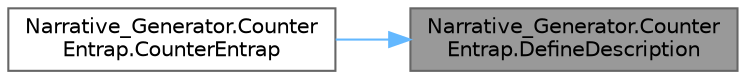 digraph "Narrative_Generator.CounterEntrap.DefineDescription"
{
 // LATEX_PDF_SIZE
  bgcolor="transparent";
  edge [fontname=Helvetica,fontsize=10,labelfontname=Helvetica,labelfontsize=10];
  node [fontname=Helvetica,fontsize=10,shape=box,height=0.2,width=0.4];
  rankdir="RL";
  Node1 [label="Narrative_Generator.Counter\lEntrap.DefineDescription",height=0.2,width=0.4,color="gray40", fillcolor="grey60", style="filled", fontcolor="black",tooltip="A method that creates a description of the action."];
  Node1 -> Node2 [dir="back",color="steelblue1",style="solid"];
  Node2 [label="Narrative_Generator.Counter\lEntrap.CounterEntrap",height=0.2,width=0.4,color="grey40", fillcolor="white", style="filled",URL="$class_narrative___generator_1_1_counter_entrap.html#a6dcad7a190d654bb0efe9d3005adc5a3",tooltip="A constructor based only on the state of the story world."];
}
